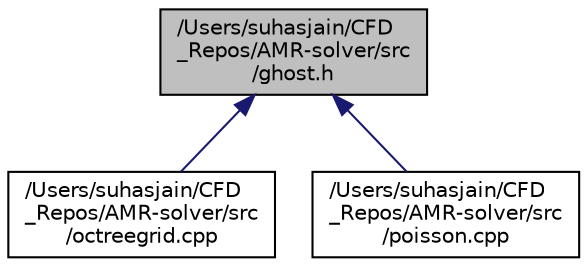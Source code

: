 digraph "/Users/suhasjain/CFD_Repos/AMR-solver/src/ghost.h"
{
 // INTERACTIVE_SVG=YES
  edge [fontname="Helvetica",fontsize="10",labelfontname="Helvetica",labelfontsize="10"];
  node [fontname="Helvetica",fontsize="10",shape=record];
  Node1 [label="/Users/suhasjain/CFD\l_Repos/AMR-solver/src\l/ghost.h",height=0.2,width=0.4,color="black", fillcolor="grey75", style="filled", fontcolor="black"];
  Node1 -> Node2 [dir="back",color="midnightblue",fontsize="10",style="solid",fontname="Helvetica"];
  Node2 [label="/Users/suhasjain/CFD\l_Repos/AMR-solver/src\l/octreegrid.cpp",height=0.2,width=0.4,color="black", fillcolor="white", style="filled",URL="$octreegrid_8cpp.html"];
  Node1 -> Node3 [dir="back",color="midnightblue",fontsize="10",style="solid",fontname="Helvetica"];
  Node3 [label="/Users/suhasjain/CFD\l_Repos/AMR-solver/src\l/poisson.cpp",height=0.2,width=0.4,color="black", fillcolor="white", style="filled",URL="$poisson_8cpp.html"];
}
